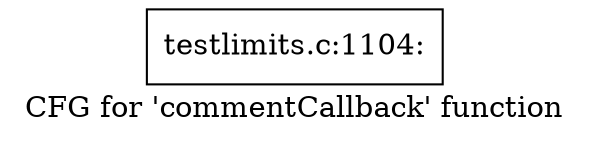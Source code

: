 digraph "CFG for 'commentCallback' function" {
	label="CFG for 'commentCallback' function";

	Node0x4c12c00 [shape=record,label="{testlimits.c:1104:}"];
}
